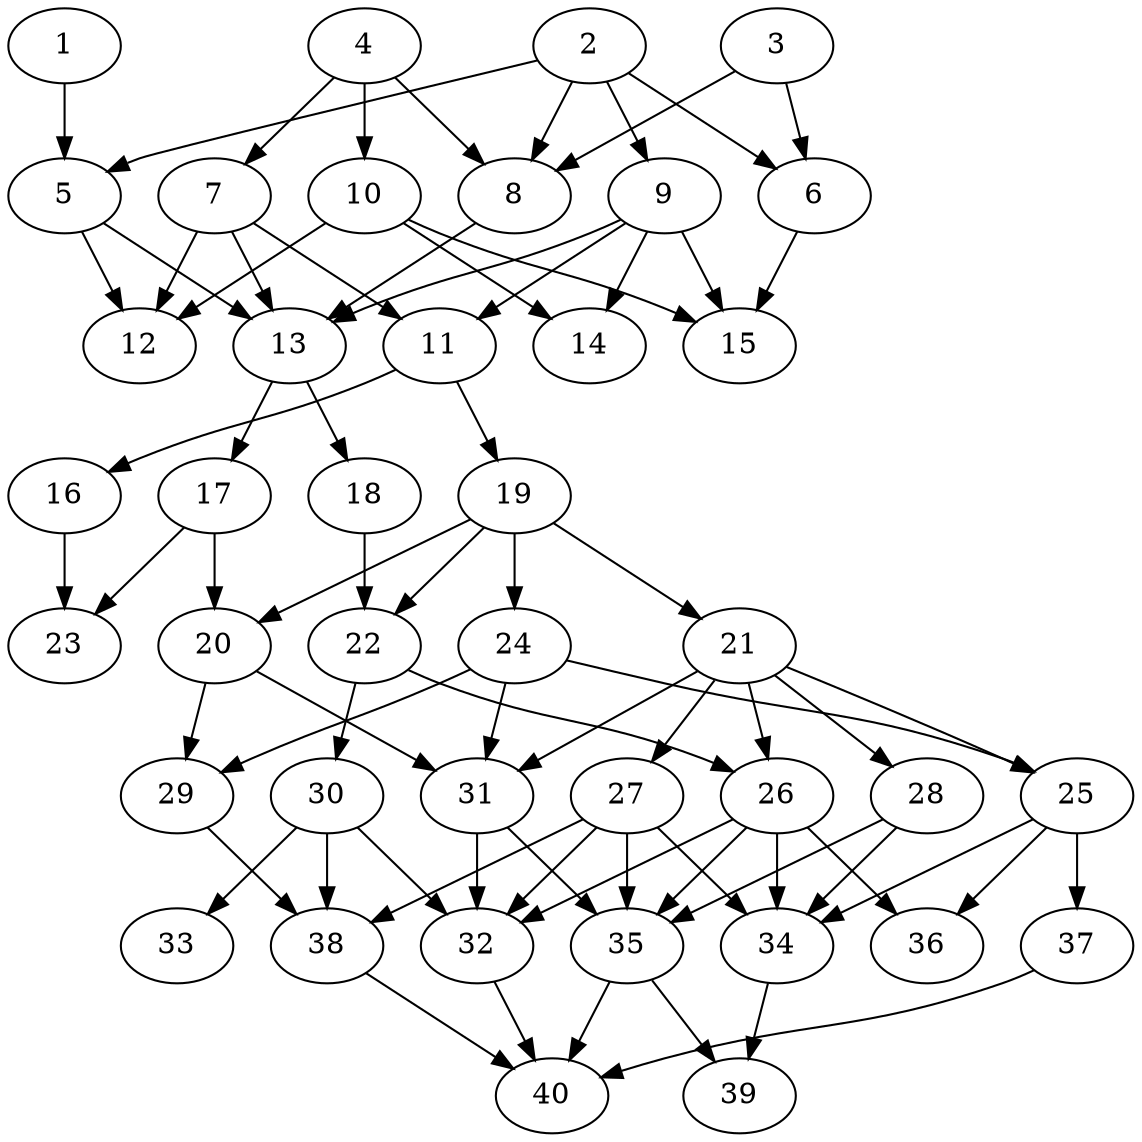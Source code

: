 // DAG automatically generated by daggen at Thu Oct  3 14:06:49 2019
// ./daggen --dot -n 40 --ccr 0.5 --fat 0.5 --regular 0.7 --density 0.6 --mindata 5242880 --maxdata 52428800 
digraph G {
  1 [size="45357056", alpha="0.15", expect_size="22678528"] 
  1 -> 5 [size ="22678528"]
  2 [size="35270656", alpha="0.06", expect_size="17635328"] 
  2 -> 5 [size ="17635328"]
  2 -> 6 [size ="17635328"]
  2 -> 8 [size ="17635328"]
  2 -> 9 [size ="17635328"]
  3 [size="29536256", alpha="0.16", expect_size="14768128"] 
  3 -> 6 [size ="14768128"]
  3 -> 8 [size ="14768128"]
  4 [size="11354112", alpha="0.15", expect_size="5677056"] 
  4 -> 7 [size ="5677056"]
  4 -> 8 [size ="5677056"]
  4 -> 10 [size ="5677056"]
  5 [size="52649984", alpha="0.00", expect_size="26324992"] 
  5 -> 12 [size ="26324992"]
  5 -> 13 [size ="26324992"]
  6 [size="102981632", alpha="0.17", expect_size="51490816"] 
  6 -> 15 [size ="51490816"]
  7 [size="29464576", alpha="0.19", expect_size="14732288"] 
  7 -> 11 [size ="14732288"]
  7 -> 12 [size ="14732288"]
  7 -> 13 [size ="14732288"]
  8 [size="77512704", alpha="0.01", expect_size="38756352"] 
  8 -> 13 [size ="38756352"]
  9 [size="55781376", alpha="0.02", expect_size="27890688"] 
  9 -> 11 [size ="27890688"]
  9 -> 13 [size ="27890688"]
  9 -> 14 [size ="27890688"]
  9 -> 15 [size ="27890688"]
  10 [size="92278784", alpha="0.18", expect_size="46139392"] 
  10 -> 12 [size ="46139392"]
  10 -> 14 [size ="46139392"]
  10 -> 15 [size ="46139392"]
  11 [size="61263872", alpha="0.10", expect_size="30631936"] 
  11 -> 16 [size ="30631936"]
  11 -> 19 [size ="30631936"]
  12 [size="39471104", alpha="0.19", expect_size="19735552"] 
  13 [size="68192256", alpha="0.12", expect_size="34096128"] 
  13 -> 17 [size ="34096128"]
  13 -> 18 [size ="34096128"]
  14 [size="49618944", alpha="0.13", expect_size="24809472"] 
  15 [size="27908096", alpha="0.01", expect_size="13954048"] 
  16 [size="28743680", alpha="0.08", expect_size="14371840"] 
  16 -> 23 [size ="14371840"]
  17 [size="12605440", alpha="0.15", expect_size="6302720"] 
  17 -> 20 [size ="6302720"]
  17 -> 23 [size ="6302720"]
  18 [size="103514112", alpha="0.12", expect_size="51757056"] 
  18 -> 22 [size ="51757056"]
  19 [size="13533184", alpha="0.14", expect_size="6766592"] 
  19 -> 20 [size ="6766592"]
  19 -> 21 [size ="6766592"]
  19 -> 22 [size ="6766592"]
  19 -> 24 [size ="6766592"]
  20 [size="24432640", alpha="0.12", expect_size="12216320"] 
  20 -> 29 [size ="12216320"]
  20 -> 31 [size ="12216320"]
  21 [size="17059840", alpha="0.18", expect_size="8529920"] 
  21 -> 25 [size ="8529920"]
  21 -> 26 [size ="8529920"]
  21 -> 27 [size ="8529920"]
  21 -> 28 [size ="8529920"]
  21 -> 31 [size ="8529920"]
  22 [size="65220608", alpha="0.09", expect_size="32610304"] 
  22 -> 26 [size ="32610304"]
  22 -> 30 [size ="32610304"]
  23 [size="58787840", alpha="0.04", expect_size="29393920"] 
  24 [size="21858304", alpha="0.19", expect_size="10929152"] 
  24 -> 25 [size ="10929152"]
  24 -> 29 [size ="10929152"]
  24 -> 31 [size ="10929152"]
  25 [size="82714624", alpha="0.03", expect_size="41357312"] 
  25 -> 34 [size ="41357312"]
  25 -> 36 [size ="41357312"]
  25 -> 37 [size ="41357312"]
  26 [size="88713216", alpha="0.07", expect_size="44356608"] 
  26 -> 32 [size ="44356608"]
  26 -> 34 [size ="44356608"]
  26 -> 35 [size ="44356608"]
  26 -> 36 [size ="44356608"]
  27 [size="33183744", alpha="0.15", expect_size="16591872"] 
  27 -> 32 [size ="16591872"]
  27 -> 34 [size ="16591872"]
  27 -> 35 [size ="16591872"]
  27 -> 38 [size ="16591872"]
  28 [size="103450624", alpha="0.17", expect_size="51725312"] 
  28 -> 34 [size ="51725312"]
  28 -> 35 [size ="51725312"]
  29 [size="64675840", alpha="0.08", expect_size="32337920"] 
  29 -> 38 [size ="32337920"]
  30 [size="34537472", alpha="0.17", expect_size="17268736"] 
  30 -> 32 [size ="17268736"]
  30 -> 33 [size ="17268736"]
  30 -> 38 [size ="17268736"]
  31 [size="90968064", alpha="0.17", expect_size="45484032"] 
  31 -> 32 [size ="45484032"]
  31 -> 35 [size ="45484032"]
  32 [size="80097280", alpha="0.03", expect_size="40048640"] 
  32 -> 40 [size ="40048640"]
  33 [size="26710016", alpha="0.01", expect_size="13355008"] 
  34 [size="44230656", alpha="0.07", expect_size="22115328"] 
  34 -> 39 [size ="22115328"]
  35 [size="39155712", alpha="0.17", expect_size="19577856"] 
  35 -> 39 [size ="19577856"]
  35 -> 40 [size ="19577856"]
  36 [size="53649408", alpha="0.11", expect_size="26824704"] 
  37 [size="85835776", alpha="0.05", expect_size="42917888"] 
  37 -> 40 [size ="42917888"]
  38 [size="60325888", alpha="0.19", expect_size="30162944"] 
  38 -> 40 [size ="30162944"]
  39 [size="44142592", alpha="0.14", expect_size="22071296"] 
  40 [size="82585600", alpha="0.12", expect_size="41292800"] 
}
